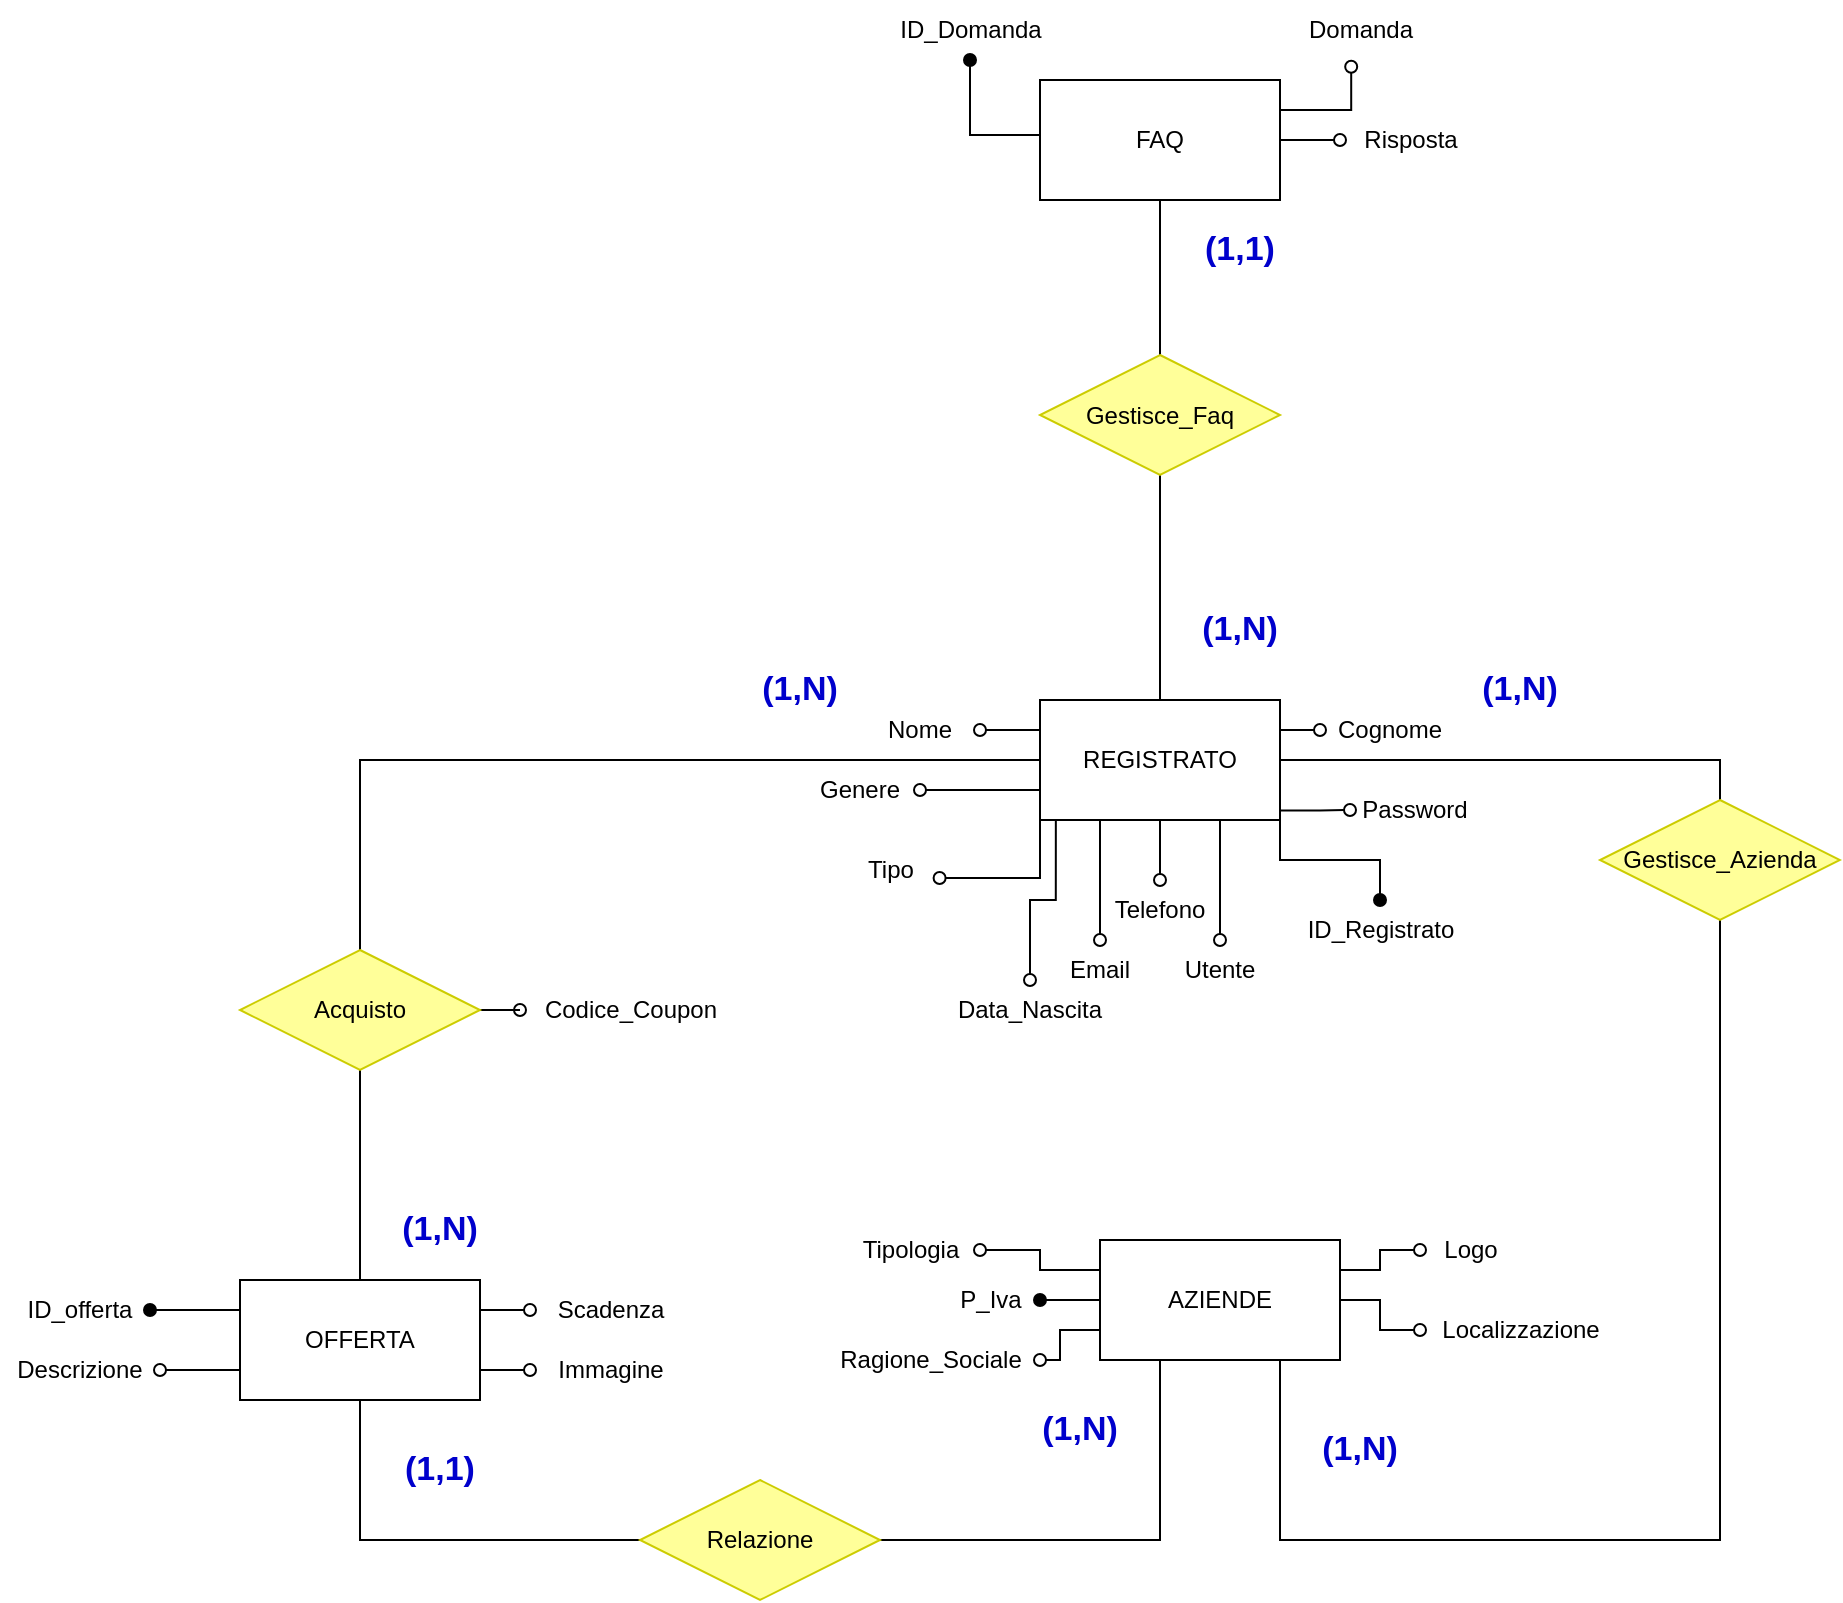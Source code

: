 <mxfile version="21.2.1" type="device">
  <diagram id="c3Y5CJAT7riOFAq-bEgJ" name="DB_Modificato">
    <mxGraphModel dx="569" dy="321" grid="1" gridSize="10" guides="1" tooltips="1" connect="1" arrows="1" fold="1" page="1" pageScale="1" pageWidth="827" pageHeight="1169" math="0" shadow="0">
      <root>
        <mxCell id="0" />
        <mxCell id="1" parent="0" />
        <mxCell id="mVMu06mb6OfRne1CRR8H-1" value="" style="edgeStyle=orthogonalEdgeStyle;rounded=0;orthogonalLoop=1;jettySize=auto;html=1;endArrow=oval;endFill=0;exitX=0.986;exitY=0.921;exitDx=0;exitDy=0;exitPerimeter=0;" parent="1" source="mVMu06mb6OfRne1CRR8H-7" target="mVMu06mb6OfRne1CRR8H-18" edge="1">
          <mxGeometry relative="1" as="geometry" />
        </mxCell>
        <mxCell id="mVMu06mb6OfRne1CRR8H-2" value="" style="edgeStyle=orthogonalEdgeStyle;rounded=0;orthogonalLoop=1;jettySize=auto;html=1;endArrow=oval;endFill=0;exitX=0.066;exitY=1.003;exitDx=0;exitDy=0;exitPerimeter=0;" parent="1" source="mVMu06mb6OfRne1CRR8H-7" target="mVMu06mb6OfRne1CRR8H-14" edge="1">
          <mxGeometry relative="1" as="geometry" />
        </mxCell>
        <mxCell id="mVMu06mb6OfRne1CRR8H-3" value="" style="edgeStyle=orthogonalEdgeStyle;rounded=0;orthogonalLoop=1;jettySize=auto;html=1;endArrow=oval;endFill=0;exitX=0;exitY=0.75;exitDx=0;exitDy=0;" parent="1" source="mVMu06mb6OfRne1CRR8H-7" target="mVMu06mb6OfRne1CRR8H-13" edge="1">
          <mxGeometry relative="1" as="geometry" />
        </mxCell>
        <mxCell id="mVMu06mb6OfRne1CRR8H-4" style="edgeStyle=orthogonalEdgeStyle;rounded=0;orthogonalLoop=1;jettySize=auto;html=1;exitX=0;exitY=0.25;exitDx=0;exitDy=0;entryX=1;entryY=0.5;entryDx=0;entryDy=0;endArrow=oval;endFill=0;" parent="1" source="mVMu06mb6OfRne1CRR8H-7" target="mVMu06mb6OfRne1CRR8H-11" edge="1">
          <mxGeometry relative="1" as="geometry">
            <Array as="points">
              <mxPoint x="770" y="395" />
              <mxPoint x="770" y="395" />
            </Array>
          </mxGeometry>
        </mxCell>
        <mxCell id="mVMu06mb6OfRne1CRR8H-5" style="edgeStyle=orthogonalEdgeStyle;rounded=0;orthogonalLoop=1;jettySize=auto;html=1;exitX=1;exitY=0.25;exitDx=0;exitDy=0;entryX=0;entryY=0.5;entryDx=0;entryDy=0;endArrow=oval;endFill=0;" parent="1" source="mVMu06mb6OfRne1CRR8H-7" target="mVMu06mb6OfRne1CRR8H-12" edge="1">
          <mxGeometry relative="1" as="geometry" />
        </mxCell>
        <mxCell id="hQMmdiXdaDk8WaNN09rb-17" style="edgeStyle=orthogonalEdgeStyle;rounded=0;orthogonalLoop=1;jettySize=auto;html=1;exitX=0;exitY=1;exitDx=0;exitDy=0;entryX=0.996;entryY=0.633;entryDx=0;entryDy=0;entryPerimeter=0;endArrow=oval;endFill=0;" parent="1" source="mVMu06mb6OfRne1CRR8H-7" target="hQMmdiXdaDk8WaNN09rb-16" edge="1">
          <mxGeometry relative="1" as="geometry" />
        </mxCell>
        <mxCell id="hQMmdiXdaDk8WaNN09rb-18" style="edgeStyle=orthogonalEdgeStyle;rounded=0;orthogonalLoop=1;jettySize=auto;html=1;exitX=1;exitY=0.5;exitDx=0;exitDy=0;entryX=0.5;entryY=0;entryDx=0;entryDy=0;endArrow=none;endFill=0;" parent="1" source="mVMu06mb6OfRne1CRR8H-7" target="Q1SuPxFalN9l4LGRf5nt-1" edge="1">
          <mxGeometry relative="1" as="geometry" />
        </mxCell>
        <mxCell id="gnqxwc2rlJFzbY4G9uEi-2" style="edgeStyle=orthogonalEdgeStyle;rounded=0;orthogonalLoop=1;jettySize=auto;html=1;exitX=1;exitY=1;exitDx=0;exitDy=0;endArrow=oval;endFill=1;" edge="1" parent="1" source="mVMu06mb6OfRne1CRR8H-7" target="gnqxwc2rlJFzbY4G9uEi-1">
          <mxGeometry relative="1" as="geometry" />
        </mxCell>
        <mxCell id="mVMu06mb6OfRne1CRR8H-7" value="REGISTRATO" style="rounded=0;whiteSpace=wrap;html=1;" parent="1" vertex="1">
          <mxGeometry x="790" y="380" width="120" height="60" as="geometry" />
        </mxCell>
        <mxCell id="mVMu06mb6OfRne1CRR8H-8" value="" style="endArrow=none;html=1;rounded=0;strokeWidth=1;endFill=0;startArrow=oval;startFill=0;exitX=0.5;exitY=0;exitDx=0;exitDy=0;entryX=0.75;entryY=1;entryDx=0;entryDy=0;" parent="1" source="mVMu06mb6OfRne1CRR8H-9" edge="1" target="mVMu06mb6OfRne1CRR8H-7">
          <mxGeometry width="50" height="50" relative="1" as="geometry">
            <mxPoint x="735" y="540" as="sourcePoint" />
            <mxPoint x="905" y="440" as="targetPoint" />
          </mxGeometry>
        </mxCell>
        <mxCell id="mVMu06mb6OfRne1CRR8H-9" value="Utente" style="text;html=1;strokeColor=none;fillColor=none;align=center;verticalAlign=middle;whiteSpace=wrap;rounded=0;" parent="1" vertex="1">
          <mxGeometry x="855" y="500" width="50" height="30" as="geometry" />
        </mxCell>
        <mxCell id="mVMu06mb6OfRne1CRR8H-10" value="" style="endArrow=none;html=1;rounded=0;startArrow=oval;startFill=0;exitX=0.5;exitY=0;exitDx=0;exitDy=0;" parent="1" source="mVMu06mb6OfRne1CRR8H-17" target="mVMu06mb6OfRne1CRR8H-7" edge="1">
          <mxGeometry width="50" height="50" relative="1" as="geometry">
            <mxPoint x="820" y="470" as="sourcePoint" />
            <mxPoint x="735" y="490" as="targetPoint" />
          </mxGeometry>
        </mxCell>
        <mxCell id="mVMu06mb6OfRne1CRR8H-11" value="Nome" style="text;html=1;strokeColor=none;fillColor=none;align=center;verticalAlign=middle;whiteSpace=wrap;rounded=0;" parent="1" vertex="1">
          <mxGeometry x="700" y="380" width="60" height="30" as="geometry" />
        </mxCell>
        <mxCell id="mVMu06mb6OfRne1CRR8H-12" value="Cognome" style="text;html=1;strokeColor=none;fillColor=none;align=center;verticalAlign=middle;whiteSpace=wrap;rounded=0;" parent="1" vertex="1">
          <mxGeometry x="930" y="380" width="70" height="30" as="geometry" />
        </mxCell>
        <mxCell id="mVMu06mb6OfRne1CRR8H-13" value="Genere" style="text;html=1;strokeColor=none;fillColor=none;align=center;verticalAlign=middle;whiteSpace=wrap;rounded=0;" parent="1" vertex="1">
          <mxGeometry x="670" y="410" width="60" height="30" as="geometry" />
        </mxCell>
        <mxCell id="mVMu06mb6OfRne1CRR8H-14" value="Data_Nascita" style="text;html=1;strokeColor=none;fillColor=none;align=center;verticalAlign=middle;whiteSpace=wrap;rounded=0;" parent="1" vertex="1">
          <mxGeometry x="740" y="520" width="90" height="30" as="geometry" />
        </mxCell>
        <mxCell id="mVMu06mb6OfRne1CRR8H-15" style="edgeStyle=orthogonalEdgeStyle;rounded=0;orthogonalLoop=1;jettySize=auto;html=1;exitX=0.5;exitY=0;exitDx=0;exitDy=0;entryX=0.25;entryY=1;entryDx=0;entryDy=0;endArrow=none;endFill=0;startArrow=oval;startFill=0;" parent="1" source="mVMu06mb6OfRne1CRR8H-16" target="mVMu06mb6OfRne1CRR8H-7" edge="1">
          <mxGeometry relative="1" as="geometry" />
        </mxCell>
        <mxCell id="mVMu06mb6OfRne1CRR8H-16" value="Email" style="text;html=1;strokeColor=none;fillColor=none;align=center;verticalAlign=middle;whiteSpace=wrap;rounded=0;" parent="1" vertex="1">
          <mxGeometry x="790" y="500" width="60" height="30" as="geometry" />
        </mxCell>
        <mxCell id="mVMu06mb6OfRne1CRR8H-17" value="Telefono" style="text;html=1;strokeColor=none;fillColor=none;align=center;verticalAlign=middle;whiteSpace=wrap;rounded=0;" parent="1" vertex="1">
          <mxGeometry x="820" y="470" width="60" height="30" as="geometry" />
        </mxCell>
        <mxCell id="mVMu06mb6OfRne1CRR8H-18" value="Password" style="text;html=1;strokeColor=none;fillColor=none;align=center;verticalAlign=middle;whiteSpace=wrap;rounded=0;" parent="1" vertex="1">
          <mxGeometry x="945" y="420" width="65" height="30" as="geometry" />
        </mxCell>
        <mxCell id="Nnh7kkXwDQCGm7xRUwQu-1" value="" style="edgeStyle=orthogonalEdgeStyle;rounded=0;orthogonalLoop=1;jettySize=auto;html=1;endArrow=oval;endFill=1;exitX=0;exitY=0.25;exitDx=0;exitDy=0;" parent="1" source="Nnh7kkXwDQCGm7xRUwQu-5" target="Nnh7kkXwDQCGm7xRUwQu-8" edge="1">
          <mxGeometry relative="1" as="geometry" />
        </mxCell>
        <mxCell id="Nnh7kkXwDQCGm7xRUwQu-2" style="edgeStyle=orthogonalEdgeStyle;rounded=0;orthogonalLoop=1;jettySize=auto;html=1;exitX=0;exitY=0.75;exitDx=0;exitDy=0;entryX=1;entryY=0.5;entryDx=0;entryDy=0;endArrow=oval;endFill=0;" parent="1" source="Nnh7kkXwDQCGm7xRUwQu-5" target="Nnh7kkXwDQCGm7xRUwQu-7" edge="1">
          <mxGeometry relative="1" as="geometry" />
        </mxCell>
        <mxCell id="Nnh7kkXwDQCGm7xRUwQu-4" style="edgeStyle=orthogonalEdgeStyle;rounded=0;orthogonalLoop=1;jettySize=auto;html=1;exitX=1;exitY=0.25;exitDx=0;exitDy=0;endArrow=oval;endFill=0;" parent="1" source="Nnh7kkXwDQCGm7xRUwQu-5" target="Nnh7kkXwDQCGm7xRUwQu-9" edge="1">
          <mxGeometry relative="1" as="geometry" />
        </mxCell>
        <mxCell id="Ag1xNV9yWJqqGALkCEDj-2" style="edgeStyle=orthogonalEdgeStyle;rounded=0;orthogonalLoop=1;jettySize=auto;html=1;exitX=0.5;exitY=1;exitDx=0;exitDy=0;entryX=0;entryY=0.5;entryDx=0;entryDy=0;endArrow=none;endFill=0;" parent="1" source="Nnh7kkXwDQCGm7xRUwQu-5" target="Ag1xNV9yWJqqGALkCEDj-1" edge="1">
          <mxGeometry relative="1" as="geometry" />
        </mxCell>
        <mxCell id="j3to2VJ58cgADnvgmKCc-2" style="edgeStyle=orthogonalEdgeStyle;rounded=0;orthogonalLoop=1;jettySize=auto;html=1;exitX=1;exitY=0.75;exitDx=0;exitDy=0;endArrow=oval;endFill=0;" parent="1" source="Nnh7kkXwDQCGm7xRUwQu-5" target="j3to2VJ58cgADnvgmKCc-1" edge="1">
          <mxGeometry relative="1" as="geometry">
            <Array as="points">
              <mxPoint x="550" y="715" />
              <mxPoint x="550" y="715" />
            </Array>
          </mxGeometry>
        </mxCell>
        <mxCell id="Nnh7kkXwDQCGm7xRUwQu-5" value="OFFERTA" style="rounded=0;whiteSpace=wrap;html=1;" parent="1" vertex="1">
          <mxGeometry x="390" y="670" width="120" height="60" as="geometry" />
        </mxCell>
        <mxCell id="Nnh7kkXwDQCGm7xRUwQu-7" value="Descrizione" style="text;html=1;strokeColor=none;fillColor=none;align=center;verticalAlign=middle;whiteSpace=wrap;rounded=0;" parent="1" vertex="1">
          <mxGeometry x="270" y="700" width="80" height="30" as="geometry" />
        </mxCell>
        <mxCell id="Nnh7kkXwDQCGm7xRUwQu-8" value="ID_offerta" style="text;html=1;strokeColor=none;fillColor=none;align=center;verticalAlign=middle;whiteSpace=wrap;rounded=0;" parent="1" vertex="1">
          <mxGeometry x="275" y="670" width="70" height="30" as="geometry" />
        </mxCell>
        <mxCell id="Nnh7kkXwDQCGm7xRUwQu-9" value="Scadenza" style="text;html=1;align=center;verticalAlign=middle;resizable=0;points=[];autosize=1;strokeColor=none;fillColor=none;" parent="1" vertex="1">
          <mxGeometry x="535" y="670" width="80" height="30" as="geometry" />
        </mxCell>
        <mxCell id="pOfr8b8XG5YclX9y-ggj-1" style="edgeStyle=orthogonalEdgeStyle;rounded=0;orthogonalLoop=1;jettySize=auto;html=1;exitX=0.5;exitY=1;exitDx=0;exitDy=0;entryX=0.5;entryY=0;entryDx=0;entryDy=0;endArrow=none;endFill=0;" parent="1" source="pOfr8b8XG5YclX9y-ggj-2" target="Nnh7kkXwDQCGm7xRUwQu-5" edge="1">
          <mxGeometry relative="1" as="geometry">
            <Array as="points" />
            <mxPoint x="450" y="644.5" as="targetPoint" />
          </mxGeometry>
        </mxCell>
        <mxCell id="pOfr8b8XG5YclX9y-ggj-3" style="edgeStyle=orthogonalEdgeStyle;rounded=0;orthogonalLoop=1;jettySize=auto;html=1;exitX=0.5;exitY=0;exitDx=0;exitDy=0;entryX=0;entryY=0.5;entryDx=0;entryDy=0;endArrow=none;endFill=0;" parent="1" source="pOfr8b8XG5YclX9y-ggj-2" target="mVMu06mb6OfRne1CRR8H-7" edge="1">
          <mxGeometry relative="1" as="geometry">
            <mxPoint x="450" y="540" as="targetPoint" />
          </mxGeometry>
        </mxCell>
        <mxCell id="0yaqgSIewQ0UyF9ecubl-2" style="edgeStyle=orthogonalEdgeStyle;rounded=0;orthogonalLoop=1;jettySize=auto;html=1;exitX=1;exitY=0.5;exitDx=0;exitDy=0;endArrow=oval;endFill=0;" parent="1" source="pOfr8b8XG5YclX9y-ggj-2" target="0yaqgSIewQ0UyF9ecubl-1" edge="1">
          <mxGeometry relative="1" as="geometry" />
        </mxCell>
        <mxCell id="pOfr8b8XG5YclX9y-ggj-2" value="Acquisto" style="shape=rhombus;perimeter=rhombusPerimeter;whiteSpace=wrap;html=1;align=center;strokeColor=#CCCC00;fillColor=#FFFF99;" parent="1" vertex="1">
          <mxGeometry x="390" y="505" width="120" height="60" as="geometry" />
        </mxCell>
        <mxCell id="0yaqgSIewQ0UyF9ecubl-1" value="Codice_Coupon" style="text;html=1;align=center;verticalAlign=middle;resizable=0;points=[];autosize=1;strokeColor=none;fillColor=none;" parent="1" vertex="1">
          <mxGeometry x="530" y="520" width="110" height="30" as="geometry" />
        </mxCell>
        <mxCell id="CYOenZFnGaWbQ6OIS_7t-1" style="edgeStyle=orthogonalEdgeStyle;rounded=0;orthogonalLoop=1;jettySize=auto;html=1;exitX=0;exitY=0.5;exitDx=0;exitDy=0;endArrow=oval;endFill=1;" parent="1" source="CYOenZFnGaWbQ6OIS_7t-6" target="CYOenZFnGaWbQ6OIS_7t-8" edge="1">
          <mxGeometry relative="1" as="geometry" />
        </mxCell>
        <mxCell id="CYOenZFnGaWbQ6OIS_7t-3" style="edgeStyle=orthogonalEdgeStyle;rounded=0;orthogonalLoop=1;jettySize=auto;html=1;exitX=0;exitY=0.25;exitDx=0;exitDy=0;endArrow=oval;endFill=0;" parent="1" source="CYOenZFnGaWbQ6OIS_7t-6" target="CYOenZFnGaWbQ6OIS_7t-9" edge="1">
          <mxGeometry relative="1" as="geometry" />
        </mxCell>
        <mxCell id="CYOenZFnGaWbQ6OIS_7t-4" style="edgeStyle=orthogonalEdgeStyle;rounded=0;orthogonalLoop=1;jettySize=auto;html=1;exitX=1;exitY=0.25;exitDx=0;exitDy=0;endArrow=oval;endFill=0;" parent="1" source="CYOenZFnGaWbQ6OIS_7t-6" target="CYOenZFnGaWbQ6OIS_7t-10" edge="1">
          <mxGeometry relative="1" as="geometry" />
        </mxCell>
        <mxCell id="CYOenZFnGaWbQ6OIS_7t-5" style="edgeStyle=orthogonalEdgeStyle;rounded=0;orthogonalLoop=1;jettySize=auto;html=1;exitX=1;exitY=0.5;exitDx=0;exitDy=0;endArrow=oval;endFill=0;" parent="1" source="CYOenZFnGaWbQ6OIS_7t-6" target="CYOenZFnGaWbQ6OIS_7t-11" edge="1">
          <mxGeometry relative="1" as="geometry" />
        </mxCell>
        <mxCell id="hQMmdiXdaDk8WaNN09rb-20" style="edgeStyle=orthogonalEdgeStyle;rounded=0;orthogonalLoop=1;jettySize=auto;html=1;exitX=0;exitY=0.75;exitDx=0;exitDy=0;endArrow=oval;endFill=0;" parent="1" source="CYOenZFnGaWbQ6OIS_7t-6" target="CYOenZFnGaWbQ6OIS_7t-7" edge="1">
          <mxGeometry relative="1" as="geometry" />
        </mxCell>
        <mxCell id="CYOenZFnGaWbQ6OIS_7t-6" value="AZIENDE" style="rounded=0;whiteSpace=wrap;html=1;" parent="1" vertex="1">
          <mxGeometry x="820" y="650" width="120" height="60" as="geometry" />
        </mxCell>
        <mxCell id="CYOenZFnGaWbQ6OIS_7t-7" value="Ragione_Sociale" style="text;html=1;align=center;verticalAlign=middle;resizable=0;points=[];autosize=1;strokeColor=none;fillColor=none;" parent="1" vertex="1">
          <mxGeometry x="680" y="695" width="110" height="30" as="geometry" />
        </mxCell>
        <mxCell id="CYOenZFnGaWbQ6OIS_7t-8" value="P_Iva" style="text;html=1;align=center;verticalAlign=middle;resizable=0;points=[];autosize=1;strokeColor=none;fillColor=none;" parent="1" vertex="1">
          <mxGeometry x="740" y="665" width="50" height="30" as="geometry" />
        </mxCell>
        <mxCell id="CYOenZFnGaWbQ6OIS_7t-9" value="Tipologia" style="text;html=1;align=center;verticalAlign=middle;resizable=0;points=[];autosize=1;strokeColor=none;fillColor=none;" parent="1" vertex="1">
          <mxGeometry x="690" y="640" width="70" height="30" as="geometry" />
        </mxCell>
        <mxCell id="CYOenZFnGaWbQ6OIS_7t-10" value="Logo" style="text;html=1;align=center;verticalAlign=middle;resizable=0;points=[];autosize=1;strokeColor=none;fillColor=none;" parent="1" vertex="1">
          <mxGeometry x="980" y="640" width="50" height="30" as="geometry" />
        </mxCell>
        <mxCell id="CYOenZFnGaWbQ6OIS_7t-11" value="Localizzazione" style="text;html=1;align=center;verticalAlign=middle;resizable=0;points=[];autosize=1;strokeColor=none;fillColor=none;" parent="1" vertex="1">
          <mxGeometry x="980" y="680" width="100" height="30" as="geometry" />
        </mxCell>
        <mxCell id="Ag1xNV9yWJqqGALkCEDj-3" style="edgeStyle=orthogonalEdgeStyle;rounded=0;orthogonalLoop=1;jettySize=auto;html=1;exitX=1;exitY=0.5;exitDx=0;exitDy=0;endArrow=none;endFill=0;" parent="1" source="Ag1xNV9yWJqqGALkCEDj-1" edge="1">
          <mxGeometry relative="1" as="geometry">
            <mxPoint x="850" y="710" as="targetPoint" />
            <Array as="points">
              <mxPoint x="850" y="800" />
              <mxPoint x="850" y="710" />
            </Array>
          </mxGeometry>
        </mxCell>
        <mxCell id="Ag1xNV9yWJqqGALkCEDj-1" value="Relazione" style="shape=rhombus;perimeter=rhombusPerimeter;whiteSpace=wrap;html=1;align=center;strokeColor=#CCCC00;fillColor=#FFFF99;" parent="1" vertex="1">
          <mxGeometry x="590" y="770" width="120" height="60" as="geometry" />
        </mxCell>
        <mxCell id="Q1SuPxFalN9l4LGRf5nt-4" style="edgeStyle=orthogonalEdgeStyle;rounded=0;orthogonalLoop=1;jettySize=auto;html=1;exitX=0.5;exitY=1;exitDx=0;exitDy=0;entryX=0.75;entryY=1;entryDx=0;entryDy=0;endArrow=none;endFill=0;" parent="1" source="Q1SuPxFalN9l4LGRf5nt-1" target="CYOenZFnGaWbQ6OIS_7t-6" edge="1">
          <mxGeometry relative="1" as="geometry">
            <Array as="points">
              <mxPoint x="1130" y="800" />
              <mxPoint x="910" y="800" />
            </Array>
          </mxGeometry>
        </mxCell>
        <mxCell id="Q1SuPxFalN9l4LGRf5nt-1" value="Gestisce_Azienda" style="shape=rhombus;perimeter=rhombusPerimeter;whiteSpace=wrap;html=1;align=center;strokeColor=#CCCC00;fillColor=#FFFF99;" parent="1" vertex="1">
          <mxGeometry x="1070" y="430" width="120" height="60" as="geometry" />
        </mxCell>
        <mxCell id="hQMmdiXdaDk8WaNN09rb-13" style="edgeStyle=orthogonalEdgeStyle;rounded=0;orthogonalLoop=1;jettySize=auto;html=1;exitX=0;exitY=0.25;exitDx=0;exitDy=0;endArrow=oval;endFill=1;" parent="1" source="hQMmdiXdaDk8WaNN09rb-1" target="hQMmdiXdaDk8WaNN09rb-12" edge="1">
          <mxGeometry relative="1" as="geometry">
            <Array as="points">
              <mxPoint x="790" y="97.5" />
              <mxPoint x="755" y="97.5" />
            </Array>
          </mxGeometry>
        </mxCell>
        <mxCell id="hQMmdiXdaDk8WaNN09rb-14" style="edgeStyle=orthogonalEdgeStyle;rounded=0;orthogonalLoop=1;jettySize=auto;html=1;exitX=1;exitY=0.25;exitDx=0;exitDy=0;entryX=0.445;entryY=1.113;entryDx=0;entryDy=0;entryPerimeter=0;endArrow=oval;endFill=0;" parent="1" source="hQMmdiXdaDk8WaNN09rb-1" target="hQMmdiXdaDk8WaNN09rb-10" edge="1">
          <mxGeometry relative="1" as="geometry" />
        </mxCell>
        <mxCell id="hQMmdiXdaDk8WaNN09rb-15" style="edgeStyle=orthogonalEdgeStyle;rounded=0;orthogonalLoop=1;jettySize=auto;html=1;exitX=1;exitY=0.5;exitDx=0;exitDy=0;endArrow=oval;endFill=0;" parent="1" source="hQMmdiXdaDk8WaNN09rb-1" target="hQMmdiXdaDk8WaNN09rb-11" edge="1">
          <mxGeometry relative="1" as="geometry" />
        </mxCell>
        <mxCell id="hQMmdiXdaDk8WaNN09rb-1" value="FAQ" style="whiteSpace=wrap;html=1;" parent="1" vertex="1">
          <mxGeometry x="790" y="70" width="120" height="60" as="geometry" />
        </mxCell>
        <mxCell id="hQMmdiXdaDk8WaNN09rb-4" style="edgeStyle=orthogonalEdgeStyle;rounded=0;orthogonalLoop=1;jettySize=auto;html=1;exitX=0.5;exitY=0;exitDx=0;exitDy=0;entryX=0.5;entryY=1;entryDx=0;entryDy=0;endArrow=none;endFill=0;" parent="1" source="hQMmdiXdaDk8WaNN09rb-3" target="hQMmdiXdaDk8WaNN09rb-1" edge="1">
          <mxGeometry relative="1" as="geometry" />
        </mxCell>
        <mxCell id="hQMmdiXdaDk8WaNN09rb-21" style="edgeStyle=orthogonalEdgeStyle;rounded=0;orthogonalLoop=1;jettySize=auto;html=1;exitX=0.5;exitY=1;exitDx=0;exitDy=0;entryX=0.5;entryY=0;entryDx=0;entryDy=0;endArrow=none;endFill=0;" parent="1" source="hQMmdiXdaDk8WaNN09rb-3" target="mVMu06mb6OfRne1CRR8H-7" edge="1">
          <mxGeometry relative="1" as="geometry">
            <Array as="points">
              <mxPoint x="850" y="268" />
            </Array>
          </mxGeometry>
        </mxCell>
        <mxCell id="hQMmdiXdaDk8WaNN09rb-3" value="Gestisce_Faq" style="shape=rhombus;perimeter=rhombusPerimeter;whiteSpace=wrap;html=1;align=center;strokeColor=#CCCC00;fillColor=#FFFF99;" parent="1" vertex="1">
          <mxGeometry x="790" y="207.5" width="120" height="60" as="geometry" />
        </mxCell>
        <mxCell id="hQMmdiXdaDk8WaNN09rb-10" value="Domanda" style="text;html=1;align=center;verticalAlign=middle;resizable=0;points=[];autosize=1;strokeColor=none;fillColor=none;" parent="1" vertex="1">
          <mxGeometry x="910" y="30" width="80" height="30" as="geometry" />
        </mxCell>
        <mxCell id="hQMmdiXdaDk8WaNN09rb-11" value="Risposta" style="text;html=1;align=center;verticalAlign=middle;resizable=0;points=[];autosize=1;strokeColor=none;fillColor=none;" parent="1" vertex="1">
          <mxGeometry x="940" y="85" width="70" height="30" as="geometry" />
        </mxCell>
        <mxCell id="hQMmdiXdaDk8WaNN09rb-12" value="ID_Domanda" style="text;html=1;align=center;verticalAlign=middle;resizable=0;points=[];autosize=1;strokeColor=none;fillColor=none;" parent="1" vertex="1">
          <mxGeometry x="710" y="30" width="90" height="30" as="geometry" />
        </mxCell>
        <mxCell id="hQMmdiXdaDk8WaNN09rb-16" value="Tipo&lt;br&gt;" style="text;html=1;align=center;verticalAlign=middle;resizable=0;points=[];autosize=1;strokeColor=none;fillColor=none;" parent="1" vertex="1">
          <mxGeometry x="690" y="450" width="50" height="30" as="geometry" />
        </mxCell>
        <mxCell id="GtR7VX1mtjdYczV82oHP-1" value="(1,N)" style="text;html=1;strokeColor=none;fillColor=none;align=center;verticalAlign=middle;whiteSpace=wrap;rounded=0;fontColor=#0000CC;fontSize=17;fontStyle=1" parent="1" vertex="1">
          <mxGeometry x="460" y="630" width="60" height="30" as="geometry" />
        </mxCell>
        <mxCell id="GtR7VX1mtjdYczV82oHP-2" value="(1,N)" style="text;html=1;strokeColor=none;fillColor=none;align=center;verticalAlign=middle;whiteSpace=wrap;rounded=0;fontColor=#0000CC;fontSize=17;fontStyle=1" parent="1" vertex="1">
          <mxGeometry x="640" y="360" width="60" height="30" as="geometry" />
        </mxCell>
        <mxCell id="GtR7VX1mtjdYczV82oHP-3" value="(1,N)" style="text;html=1;strokeColor=none;fillColor=none;align=center;verticalAlign=middle;whiteSpace=wrap;rounded=0;fontColor=#0000CC;fontSize=17;fontStyle=1" parent="1" vertex="1">
          <mxGeometry x="1000" y="360" width="60" height="30" as="geometry" />
        </mxCell>
        <mxCell id="GtR7VX1mtjdYczV82oHP-4" value="(1,N)" style="text;html=1;strokeColor=none;fillColor=none;align=center;verticalAlign=middle;whiteSpace=wrap;rounded=0;fontColor=#0000CC;fontSize=17;fontStyle=1" parent="1" vertex="1">
          <mxGeometry x="920" y="740" width="60" height="30" as="geometry" />
        </mxCell>
        <mxCell id="GtR7VX1mtjdYczV82oHP-5" value="(1,N)" style="text;html=1;strokeColor=none;fillColor=none;align=center;verticalAlign=middle;whiteSpace=wrap;rounded=0;fontColor=#0000CC;fontSize=17;fontStyle=1" parent="1" vertex="1">
          <mxGeometry x="780" y="730" width="60" height="30" as="geometry" />
        </mxCell>
        <mxCell id="GtR7VX1mtjdYczV82oHP-6" value="(1,1)" style="text;html=1;strokeColor=none;fillColor=none;align=center;verticalAlign=middle;whiteSpace=wrap;rounded=0;fontColor=#0000CC;fontSize=17;fontStyle=1" parent="1" vertex="1">
          <mxGeometry x="460" y="750" width="60" height="30" as="geometry" />
        </mxCell>
        <mxCell id="GtR7VX1mtjdYczV82oHP-7" value="(1,N)" style="text;html=1;strokeColor=none;fillColor=none;align=center;verticalAlign=middle;whiteSpace=wrap;rounded=0;fontColor=#0000CC;fontSize=17;fontStyle=1" parent="1" vertex="1">
          <mxGeometry x="860" y="330" width="60" height="30" as="geometry" />
        </mxCell>
        <mxCell id="GtR7VX1mtjdYczV82oHP-8" value="(1,1)" style="text;html=1;strokeColor=none;fillColor=none;align=center;verticalAlign=middle;whiteSpace=wrap;rounded=0;fontColor=#0000CC;fontSize=17;fontStyle=1" parent="1" vertex="1">
          <mxGeometry x="860" y="140" width="60" height="30" as="geometry" />
        </mxCell>
        <mxCell id="j3to2VJ58cgADnvgmKCc-1" value="Immagine" style="text;html=1;align=center;verticalAlign=middle;resizable=0;points=[];autosize=1;strokeColor=none;fillColor=none;" parent="1" vertex="1">
          <mxGeometry x="535" y="700" width="80" height="30" as="geometry" />
        </mxCell>
        <mxCell id="gnqxwc2rlJFzbY4G9uEi-1" value="ID_Registrato" style="text;html=1;align=center;verticalAlign=middle;resizable=0;points=[];autosize=1;strokeColor=none;fillColor=none;" vertex="1" parent="1">
          <mxGeometry x="910" y="480" width="100" height="30" as="geometry" />
        </mxCell>
      </root>
    </mxGraphModel>
  </diagram>
</mxfile>
